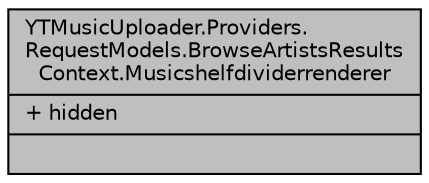 digraph "YTMusicUploader.Providers.RequestModels.BrowseArtistsResultsContext.Musicshelfdividerrenderer"
{
 // LATEX_PDF_SIZE
  edge [fontname="Helvetica",fontsize="10",labelfontname="Helvetica",labelfontsize="10"];
  node [fontname="Helvetica",fontsize="10",shape=record];
  Node1 [label="{YTMusicUploader.Providers.\lRequestModels.BrowseArtistsResults\lContext.Musicshelfdividerrenderer\n|+ hidden\l|}",height=0.2,width=0.4,color="black", fillcolor="grey75", style="filled", fontcolor="black",tooltip=" "];
}
